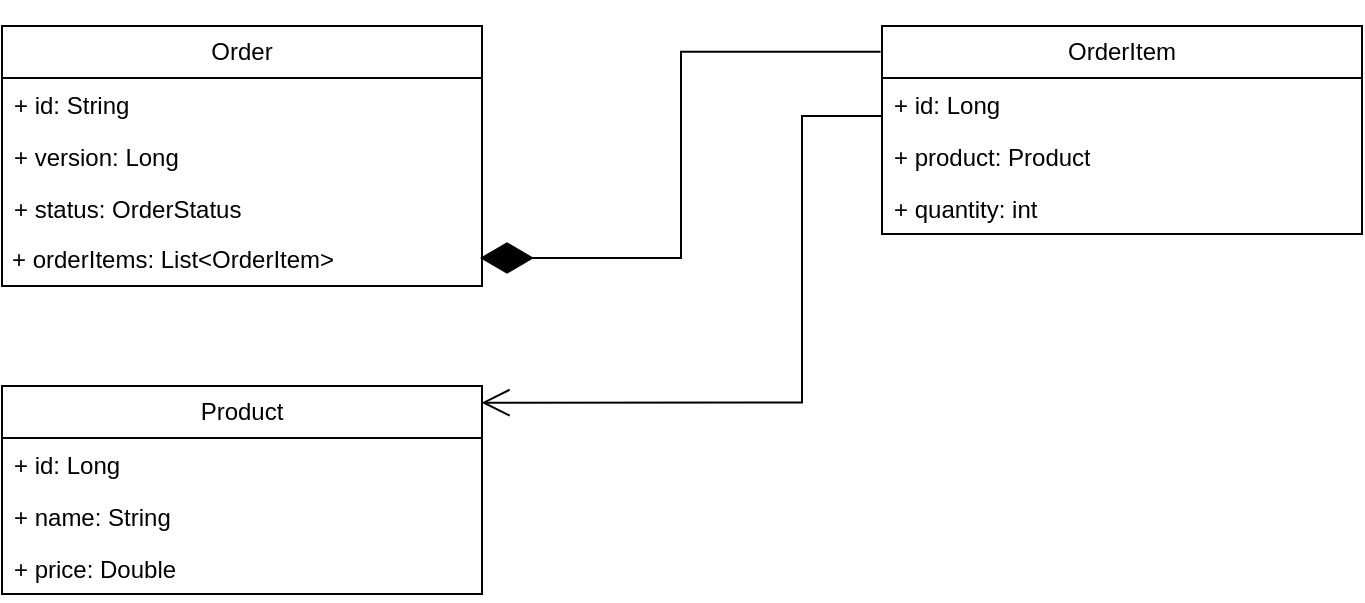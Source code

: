 <mxfile version="22.1.21" type="device">
  <diagram name="Страница — 1" id="DwYaPG2QEvrrghTu7Xrx">
    <mxGraphModel dx="1434" dy="892" grid="1" gridSize="10" guides="1" tooltips="1" connect="1" arrows="1" fold="1" page="1" pageScale="1" pageWidth="827" pageHeight="1169" background="#ffffff" math="0" shadow="0">
      <root>
        <mxCell id="0" />
        <mxCell id="1" parent="0" />
        <mxCell id="5-Et0_GLyfUciRiJCt3L-9" value="Order" style="swimlane;fontStyle=0;childLayout=stackLayout;horizontal=1;startSize=26;fillColor=none;horizontalStack=0;resizeParent=1;resizeParentMax=0;resizeLast=0;collapsible=1;marginBottom=0;whiteSpace=wrap;html=1;" parent="1" vertex="1">
          <mxGeometry x="80" y="160" width="240" height="130" as="geometry" />
        </mxCell>
        <mxCell id="5-Et0_GLyfUciRiJCt3L-10" value="+ id: String" style="text;strokeColor=none;fillColor=none;align=left;verticalAlign=top;spacingLeft=4;spacingRight=4;overflow=hidden;rotatable=0;points=[[0,0.5],[1,0.5]];portConstraint=eastwest;whiteSpace=wrap;html=1;" parent="5-Et0_GLyfUciRiJCt3L-9" vertex="1">
          <mxGeometry y="26" width="240" height="26" as="geometry" />
        </mxCell>
        <mxCell id="5-Et0_GLyfUciRiJCt3L-11" value="+ version: Long" style="text;strokeColor=none;fillColor=none;align=left;verticalAlign=top;spacingLeft=4;spacingRight=4;overflow=hidden;rotatable=0;points=[[0,0.5],[1,0.5]];portConstraint=eastwest;whiteSpace=wrap;html=1;" parent="5-Et0_GLyfUciRiJCt3L-9" vertex="1">
          <mxGeometry y="52" width="240" height="78" as="geometry" />
        </mxCell>
        <mxCell id="5-Et0_GLyfUciRiJCt3L-13" value="OrderItem" style="swimlane;fontStyle=0;childLayout=stackLayout;horizontal=1;startSize=26;fillColor=none;horizontalStack=0;resizeParent=1;resizeParentMax=0;resizeLast=0;collapsible=1;marginBottom=0;whiteSpace=wrap;html=1;" parent="1" vertex="1">
          <mxGeometry x="520" y="160" width="240" height="104" as="geometry" />
        </mxCell>
        <mxCell id="5-Et0_GLyfUciRiJCt3L-14" value="+ id: Long" style="text;strokeColor=none;fillColor=none;align=left;verticalAlign=top;spacingLeft=4;spacingRight=4;overflow=hidden;rotatable=0;points=[[0,0.5],[1,0.5]];portConstraint=eastwest;whiteSpace=wrap;html=1;" parent="5-Et0_GLyfUciRiJCt3L-13" vertex="1">
          <mxGeometry y="26" width="240" height="26" as="geometry" />
        </mxCell>
        <mxCell id="5-Et0_GLyfUciRiJCt3L-15" value="+ product: Product" style="text;strokeColor=none;fillColor=none;align=left;verticalAlign=top;spacingLeft=4;spacingRight=4;overflow=hidden;rotatable=0;points=[[0,0.5],[1,0.5]];portConstraint=eastwest;whiteSpace=wrap;html=1;" parent="5-Et0_GLyfUciRiJCt3L-13" vertex="1">
          <mxGeometry y="52" width="240" height="26" as="geometry" />
        </mxCell>
        <mxCell id="5-Et0_GLyfUciRiJCt3L-16" value="+ quantity: int" style="text;strokeColor=none;fillColor=none;align=left;verticalAlign=top;spacingLeft=4;spacingRight=4;overflow=hidden;rotatable=0;points=[[0,0.5],[1,0.5]];portConstraint=eastwest;whiteSpace=wrap;html=1;" parent="5-Et0_GLyfUciRiJCt3L-13" vertex="1">
          <mxGeometry y="78" width="240" height="26" as="geometry" />
        </mxCell>
        <mxCell id="5-Et0_GLyfUciRiJCt3L-17" value="Product" style="swimlane;fontStyle=0;childLayout=stackLayout;horizontal=1;startSize=26;fillColor=none;horizontalStack=0;resizeParent=1;resizeParentMax=0;resizeLast=0;collapsible=1;marginBottom=0;whiteSpace=wrap;html=1;" parent="1" vertex="1">
          <mxGeometry x="80" y="340" width="240" height="104" as="geometry" />
        </mxCell>
        <mxCell id="5-Et0_GLyfUciRiJCt3L-18" value="+ id: Long" style="text;strokeColor=none;fillColor=none;align=left;verticalAlign=top;spacingLeft=4;spacingRight=4;overflow=hidden;rotatable=0;points=[[0,0.5],[1,0.5]];portConstraint=eastwest;whiteSpace=wrap;html=1;" parent="5-Et0_GLyfUciRiJCt3L-17" vertex="1">
          <mxGeometry y="26" width="240" height="26" as="geometry" />
        </mxCell>
        <mxCell id="5-Et0_GLyfUciRiJCt3L-19" value="+ name: String" style="text;strokeColor=none;fillColor=none;align=left;verticalAlign=top;spacingLeft=4;spacingRight=4;overflow=hidden;rotatable=0;points=[[0,0.5],[1,0.5]];portConstraint=eastwest;whiteSpace=wrap;html=1;" parent="5-Et0_GLyfUciRiJCt3L-17" vertex="1">
          <mxGeometry y="52" width="240" height="26" as="geometry" />
        </mxCell>
        <mxCell id="5-Et0_GLyfUciRiJCt3L-20" value="+ price: Double" style="text;strokeColor=none;fillColor=none;align=left;verticalAlign=top;spacingLeft=4;spacingRight=4;overflow=hidden;rotatable=0;points=[[0,0.5],[1,0.5]];portConstraint=eastwest;whiteSpace=wrap;html=1;" parent="5-Et0_GLyfUciRiJCt3L-17" vertex="1">
          <mxGeometry y="78" width="240" height="26" as="geometry" />
        </mxCell>
        <mxCell id="5-Et0_GLyfUciRiJCt3L-22" value="+ status: OrderStatus" style="text;strokeColor=none;fillColor=none;align=left;verticalAlign=top;spacingLeft=4;spacingRight=4;overflow=hidden;rotatable=0;points=[[0,0.5],[1,0.5]];portConstraint=eastwest;whiteSpace=wrap;html=1;" parent="1" vertex="1">
          <mxGeometry x="80" y="238" width="240" height="26" as="geometry" />
        </mxCell>
        <mxCell id="5-Et0_GLyfUciRiJCt3L-23" value="+ orderItems: List&amp;lt;OrderItem&amp;gt;" style="text;strokeColor=none;fillColor=none;align=left;verticalAlign=top;spacingLeft=4;spacingRight=4;overflow=hidden;rotatable=0;points=[[0,0.5],[1,0.5]];portConstraint=eastwest;whiteSpace=wrap;html=1;" parent="1" vertex="1">
          <mxGeometry x="79" y="263" width="240" height="26" as="geometry" />
        </mxCell>
        <mxCell id="5-Et0_GLyfUciRiJCt3L-25" value="" style="endArrow=diamondThin;endFill=1;endSize=24;html=1;rounded=0;entryX=1;entryY=0.5;entryDx=0;entryDy=0;edgeStyle=orthogonalEdgeStyle;exitX=-0.003;exitY=0.124;exitDx=0;exitDy=0;exitPerimeter=0;" parent="1" source="5-Et0_GLyfUciRiJCt3L-13" target="5-Et0_GLyfUciRiJCt3L-23" edge="1">
          <mxGeometry width="160" relative="1" as="geometry">
            <mxPoint x="540" y="150" as="sourcePoint" />
            <mxPoint x="430" y="280" as="targetPoint" />
          </mxGeometry>
        </mxCell>
        <mxCell id="5-Et0_GLyfUciRiJCt3L-26" value="" style="endArrow=open;endFill=1;endSize=12;html=1;rounded=0;exitX=0;exitY=0.5;exitDx=0;exitDy=0;edgeStyle=orthogonalEdgeStyle;entryX=0.999;entryY=0.08;entryDx=0;entryDy=0;entryPerimeter=0;" parent="1" source="5-Et0_GLyfUciRiJCt3L-15" target="5-Et0_GLyfUciRiJCt3L-17" edge="1">
          <mxGeometry width="160" relative="1" as="geometry">
            <mxPoint x="330" y="350" as="sourcePoint" />
            <mxPoint x="490" y="350" as="targetPoint" />
            <Array as="points">
              <mxPoint x="480" y="205" />
              <mxPoint x="480" y="348" />
            </Array>
          </mxGeometry>
        </mxCell>
      </root>
    </mxGraphModel>
  </diagram>
</mxfile>
